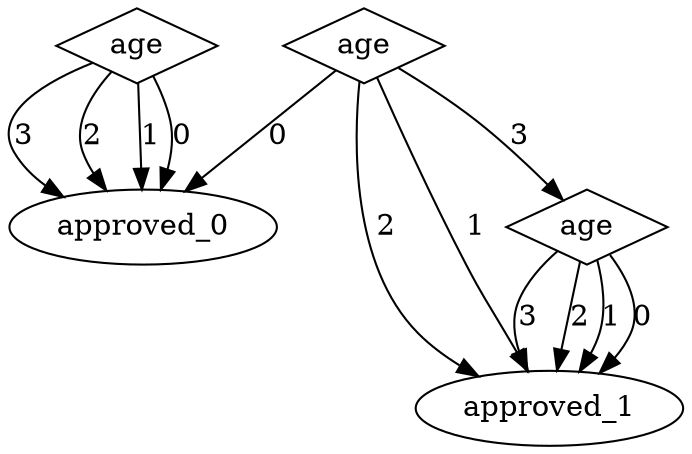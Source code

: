 digraph {
node [label=approved_0,style=""] approved_0
node [label=approved_0,style=""] approved_0
node [label=approved_0,style=""] approved_0
node [label=approved_0,style=""] approved_0
node [label=approved_1,style=""] approved_1
node [label=approved_1,style=""] approved_1
node [label=approved_1,style=""] approved_1
node [label=approved_1,style=""] approved_1
node [label=approved_1,style=""] approved_1
node [label=approved_1,style=""] approved_1
node [label=approved_0,style=""] approved_0
node [label=age,shape="diamond",style=""] 2
node [label=age,shape="diamond",style=""] 1
node [label=age,shape="diamond",style=""] 0

2 -> approved_0 [label="3"]
2 -> approved_0 [label="2"]
2 -> approved_0 [label="1"]
2 -> approved_0 [label="0"]
1 -> approved_1 [label="3"]
1 -> approved_1 [label="2"]
1 -> approved_1 [label="1"]
1 -> approved_1 [label="0"]
0 -> 1 [label="3"]
0 -> approved_1 [label="2"]
0 -> approved_1 [label="1"]
0 -> approved_0 [label="0"]
}